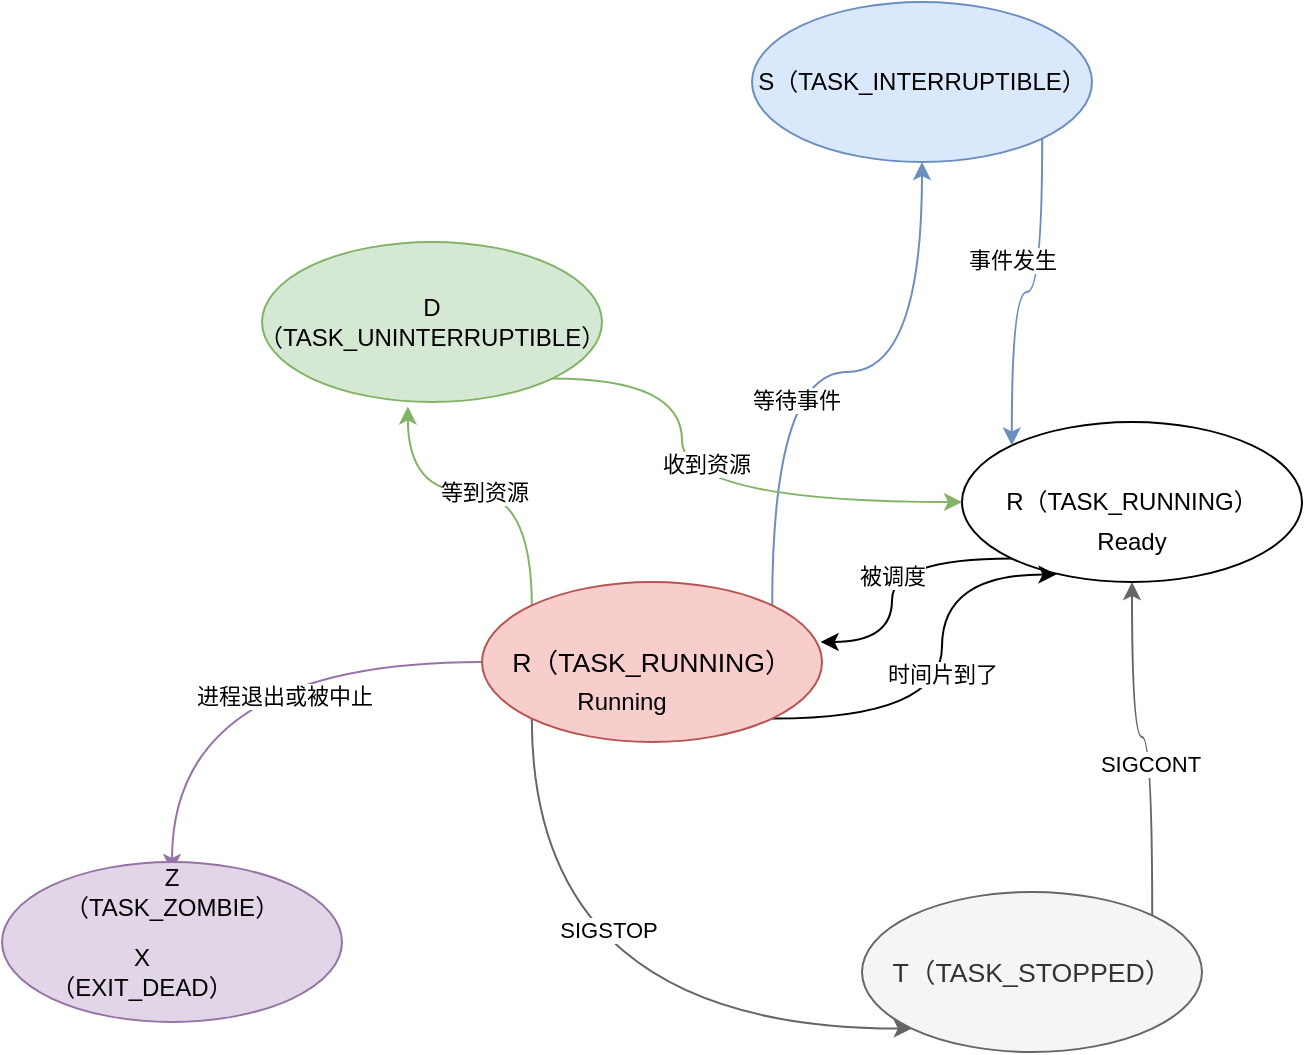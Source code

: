 <mxfile version="13.1.3" type="github">
  <diagram id="nmTY6cmdtegbvu5tnzjV" name="第 1 页">
    <mxGraphModel dx="1506" dy="702" grid="0" gridSize="10" guides="1" tooltips="1" connect="1" arrows="1" fold="1" page="0" pageScale="1" pageWidth="827" pageHeight="1169" math="0" shadow="0">
      <root>
        <mxCell id="0" />
        <mxCell id="1" parent="0" />
        <mxCell id="6dsMaFzPpHm2h0DTgemR-10" value="被调度" style="edgeStyle=orthogonalEdgeStyle;curved=1;orthogonalLoop=1;jettySize=auto;html=1;exitX=0;exitY=1;exitDx=0;exitDy=0;entryX=0.996;entryY=0.375;entryDx=0;entryDy=0;entryPerimeter=0;" edge="1" parent="1" source="6dsMaFzPpHm2h0DTgemR-1" target="6dsMaFzPpHm2h0DTgemR-5">
          <mxGeometry relative="1" as="geometry" />
        </mxCell>
        <mxCell id="6dsMaFzPpHm2h0DTgemR-1" value="R（TASK_RUNNING）" style="ellipse;whiteSpace=wrap;html=1;" vertex="1" parent="1">
          <mxGeometry x="320" y="350" width="170" height="80" as="geometry" />
        </mxCell>
        <mxCell id="6dsMaFzPpHm2h0DTgemR-3" style="edgeStyle=orthogonalEdgeStyle;orthogonalLoop=1;jettySize=auto;html=1;exitX=1;exitY=1;exitDx=0;exitDy=0;entryX=0;entryY=0;entryDx=0;entryDy=0;curved=1;fillColor=#dae8fc;strokeColor=#6c8ebf;" edge="1" parent="1" source="6dsMaFzPpHm2h0DTgemR-2" target="6dsMaFzPpHm2h0DTgemR-1">
          <mxGeometry relative="1" as="geometry" />
        </mxCell>
        <mxCell id="6dsMaFzPpHm2h0DTgemR-4" value="事件发生" style="edgeLabel;html=1;align=center;verticalAlign=middle;resizable=0;points=[];" vertex="1" connectable="0" parent="6dsMaFzPpHm2h0DTgemR-3">
          <mxGeometry x="-0.285" y="-15" relative="1" as="geometry">
            <mxPoint as="offset" />
          </mxGeometry>
        </mxCell>
        <mxCell id="6dsMaFzPpHm2h0DTgemR-2" value="S（TASK_INTERRUPTIBLE）" style="ellipse;whiteSpace=wrap;html=1;fillColor=#dae8fc;strokeColor=#6c8ebf;" vertex="1" parent="1">
          <mxGeometry x="215" y="140" width="170" height="80" as="geometry" />
        </mxCell>
        <mxCell id="6dsMaFzPpHm2h0DTgemR-8" style="edgeStyle=orthogonalEdgeStyle;curved=1;orthogonalLoop=1;jettySize=auto;html=1;exitX=1;exitY=0;exitDx=0;exitDy=0;fillColor=#dae8fc;strokeColor=#6c8ebf;" edge="1" parent="1" source="6dsMaFzPpHm2h0DTgemR-5" target="6dsMaFzPpHm2h0DTgemR-2">
          <mxGeometry relative="1" as="geometry" />
        </mxCell>
        <mxCell id="6dsMaFzPpHm2h0DTgemR-9" value="等待事件" style="edgeLabel;html=1;align=center;verticalAlign=middle;resizable=0;points=[];" vertex="1" connectable="0" parent="6dsMaFzPpHm2h0DTgemR-8">
          <mxGeometry x="-0.308" y="-12" relative="1" as="geometry">
            <mxPoint as="offset" />
          </mxGeometry>
        </mxCell>
        <mxCell id="6dsMaFzPpHm2h0DTgemR-11" value="时间片到了" style="edgeStyle=orthogonalEdgeStyle;curved=1;orthogonalLoop=1;jettySize=auto;html=1;exitX=1;exitY=1;exitDx=0;exitDy=0;entryX=0.278;entryY=0.953;entryDx=0;entryDy=0;entryPerimeter=0;" edge="1" parent="1" source="6dsMaFzPpHm2h0DTgemR-5" target="6dsMaFzPpHm2h0DTgemR-1">
          <mxGeometry relative="1" as="geometry">
            <mxPoint x="370" y="440" as="targetPoint" />
            <Array as="points">
              <mxPoint x="310" y="498" />
              <mxPoint x="310" y="426" />
            </Array>
          </mxGeometry>
        </mxCell>
        <mxCell id="6dsMaFzPpHm2h0DTgemR-15" style="edgeStyle=orthogonalEdgeStyle;curved=1;orthogonalLoop=1;jettySize=auto;html=1;exitX=0;exitY=1;exitDx=0;exitDy=0;entryX=0;entryY=1;entryDx=0;entryDy=0;fillColor=#f5f5f5;strokeColor=#666666;" edge="1" parent="1" source="6dsMaFzPpHm2h0DTgemR-5" target="6dsMaFzPpHm2h0DTgemR-12">
          <mxGeometry relative="1" as="geometry">
            <Array as="points">
              <mxPoint x="105" y="653" />
            </Array>
          </mxGeometry>
        </mxCell>
        <mxCell id="6dsMaFzPpHm2h0DTgemR-16" value="SIGSTOP" style="edgeLabel;html=1;align=center;verticalAlign=middle;resizable=0;points=[];" vertex="1" connectable="0" parent="6dsMaFzPpHm2h0DTgemR-15">
          <mxGeometry x="-0.392" y="38" relative="1" as="geometry">
            <mxPoint as="offset" />
          </mxGeometry>
        </mxCell>
        <mxCell id="6dsMaFzPpHm2h0DTgemR-20" value="等到资源" style="edgeStyle=orthogonalEdgeStyle;curved=1;orthogonalLoop=1;jettySize=auto;html=1;exitX=0;exitY=0;exitDx=0;exitDy=0;entryX=0.429;entryY=1.028;entryDx=0;entryDy=0;entryPerimeter=0;fillColor=#d5e8d4;strokeColor=#82b366;" edge="1" parent="1" source="6dsMaFzPpHm2h0DTgemR-5" target="6dsMaFzPpHm2h0DTgemR-19">
          <mxGeometry relative="1" as="geometry" />
        </mxCell>
        <mxCell id="6dsMaFzPpHm2h0DTgemR-26" style="edgeStyle=orthogonalEdgeStyle;curved=1;orthogonalLoop=1;jettySize=auto;html=1;exitX=0;exitY=0.5;exitDx=0;exitDy=0;entryX=0.5;entryY=0;entryDx=0;entryDy=0;fillColor=#e1d5e7;strokeColor=#9673a6;" edge="1" parent="1" source="6dsMaFzPpHm2h0DTgemR-5" target="6dsMaFzPpHm2h0DTgemR-24">
          <mxGeometry relative="1" as="geometry" />
        </mxCell>
        <mxCell id="6dsMaFzPpHm2h0DTgemR-27" value="进程退出或被中止" style="edgeLabel;html=1;align=center;verticalAlign=middle;resizable=0;points=[];" vertex="1" connectable="0" parent="6dsMaFzPpHm2h0DTgemR-26">
          <mxGeometry x="-0.24" y="17" relative="1" as="geometry">
            <mxPoint as="offset" />
          </mxGeometry>
        </mxCell>
        <mxCell id="6dsMaFzPpHm2h0DTgemR-5" value="&lt;span style=&quot;font-size: 13.333px&quot;&gt;R（TASK_RUNNING）&lt;/span&gt;" style="ellipse;whiteSpace=wrap;html=1;fillColor=#f8cecc;strokeColor=#b85450;" vertex="1" parent="1">
          <mxGeometry x="80" y="430" width="170" height="80" as="geometry" />
        </mxCell>
        <mxCell id="6dsMaFzPpHm2h0DTgemR-6" value="Ready" style="text;html=1;strokeColor=none;fillColor=none;align=center;verticalAlign=middle;whiteSpace=wrap;rounded=0;" vertex="1" parent="1">
          <mxGeometry x="385" y="400" width="40" height="20" as="geometry" />
        </mxCell>
        <mxCell id="6dsMaFzPpHm2h0DTgemR-7" value="Running" style="text;html=1;strokeColor=none;fillColor=none;align=center;verticalAlign=middle;whiteSpace=wrap;rounded=0;" vertex="1" parent="1">
          <mxGeometry x="130" y="480" width="40" height="20" as="geometry" />
        </mxCell>
        <mxCell id="6dsMaFzPpHm2h0DTgemR-17" style="edgeStyle=orthogonalEdgeStyle;curved=1;orthogonalLoop=1;jettySize=auto;html=1;exitX=1;exitY=0;exitDx=0;exitDy=0;entryX=0.5;entryY=1;entryDx=0;entryDy=0;fillColor=#f5f5f5;strokeColor=#666666;" edge="1" parent="1" source="6dsMaFzPpHm2h0DTgemR-12" target="6dsMaFzPpHm2h0DTgemR-1">
          <mxGeometry relative="1" as="geometry" />
        </mxCell>
        <mxCell id="6dsMaFzPpHm2h0DTgemR-18" value="SIGCONT" style="edgeLabel;html=1;align=center;verticalAlign=middle;resizable=0;points=[];" vertex="1" connectable="0" parent="6dsMaFzPpHm2h0DTgemR-17">
          <mxGeometry x="-0.146" y="1" relative="1" as="geometry">
            <mxPoint as="offset" />
          </mxGeometry>
        </mxCell>
        <mxCell id="6dsMaFzPpHm2h0DTgemR-12" value="&lt;span style=&quot;font-size: 13.333px&quot;&gt;T（TASK_STOPPED）&lt;/span&gt;" style="ellipse;whiteSpace=wrap;html=1;fillColor=#f5f5f5;strokeColor=#666666;fontColor=#333333;" vertex="1" parent="1">
          <mxGeometry x="270" y="585" width="170" height="80" as="geometry" />
        </mxCell>
        <mxCell id="6dsMaFzPpHm2h0DTgemR-21" style="edgeStyle=orthogonalEdgeStyle;curved=1;orthogonalLoop=1;jettySize=auto;html=1;exitX=1;exitY=1;exitDx=0;exitDy=0;entryX=0;entryY=0.5;entryDx=0;entryDy=0;fillColor=#d5e8d4;strokeColor=#82b366;" edge="1" parent="1" source="6dsMaFzPpHm2h0DTgemR-19" target="6dsMaFzPpHm2h0DTgemR-1">
          <mxGeometry relative="1" as="geometry">
            <Array as="points">
              <mxPoint x="180" y="328" />
              <mxPoint x="180" y="390" />
            </Array>
          </mxGeometry>
        </mxCell>
        <mxCell id="6dsMaFzPpHm2h0DTgemR-22" value="收到资源" style="edgeLabel;html=1;align=center;verticalAlign=middle;resizable=0;points=[];" vertex="1" connectable="0" parent="6dsMaFzPpHm2h0DTgemR-21">
          <mxGeometry x="0.04" y="19" relative="1" as="geometry">
            <mxPoint as="offset" />
          </mxGeometry>
        </mxCell>
        <mxCell id="6dsMaFzPpHm2h0DTgemR-19" value="D（TASK_UNINTERRUPTIBLE）" style="ellipse;whiteSpace=wrap;html=1;fillColor=#d5e8d4;strokeColor=#82b366;" vertex="1" parent="1">
          <mxGeometry x="-30" y="260" width="170" height="80" as="geometry" />
        </mxCell>
        <mxCell id="6dsMaFzPpHm2h0DTgemR-23" value="" style="ellipse;whiteSpace=wrap;html=1;fillColor=#e1d5e7;strokeColor=#9673a6;" vertex="1" parent="1">
          <mxGeometry x="-160" y="570" width="170" height="80" as="geometry" />
        </mxCell>
        <mxCell id="6dsMaFzPpHm2h0DTgemR-24" value="Z（TASK_ZOMBIE）" style="text;html=1;strokeColor=none;fillColor=none;align=center;verticalAlign=middle;whiteSpace=wrap;rounded=0;" vertex="1" parent="1">
          <mxGeometry x="-95" y="575" width="40" height="20" as="geometry" />
        </mxCell>
        <mxCell id="6dsMaFzPpHm2h0DTgemR-25" value="X（EXIT_DEAD）" style="text;html=1;strokeColor=none;fillColor=none;align=center;verticalAlign=middle;whiteSpace=wrap;rounded=0;" vertex="1" parent="1">
          <mxGeometry x="-110" y="615" width="40" height="20" as="geometry" />
        </mxCell>
      </root>
    </mxGraphModel>
  </diagram>
</mxfile>
